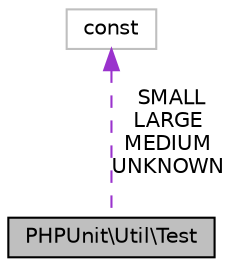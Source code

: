 digraph "PHPUnit\Util\Test"
{
  edge [fontname="Helvetica",fontsize="10",labelfontname="Helvetica",labelfontsize="10"];
  node [fontname="Helvetica",fontsize="10",shape=record];
  Node1 [label="PHPUnit\\Util\\Test",height=0.2,width=0.4,color="black", fillcolor="grey75", style="filled", fontcolor="black"];
  Node2 -> Node1 [dir="back",color="darkorchid3",fontsize="10",style="dashed",label=" SMALL\nLARGE\nMEDIUM\nUNKNOWN" ,fontname="Helvetica"];
  Node2 [label="const",height=0.2,width=0.4,color="grey75", fillcolor="white", style="filled"];
}

